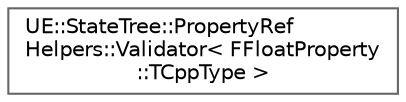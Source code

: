 digraph "Graphical Class Hierarchy"
{
 // INTERACTIVE_SVG=YES
 // LATEX_PDF_SIZE
  bgcolor="transparent";
  edge [fontname=Helvetica,fontsize=10,labelfontname=Helvetica,labelfontsize=10];
  node [fontname=Helvetica,fontsize=10,shape=box,height=0.2,width=0.4];
  rankdir="LR";
  Node0 [id="Node000000",label="UE::StateTree::PropertyRef\lHelpers::Validator\< FFloatProperty\l::TCppType \>",height=0.2,width=0.4,color="grey40", fillcolor="white", style="filled",URL="$da/ddb/structUE_1_1StateTree_1_1PropertyRefHelpers_1_1Validator_3_01FFloatProperty_1_1TCppType_01_4.html",tooltip=" "];
}

